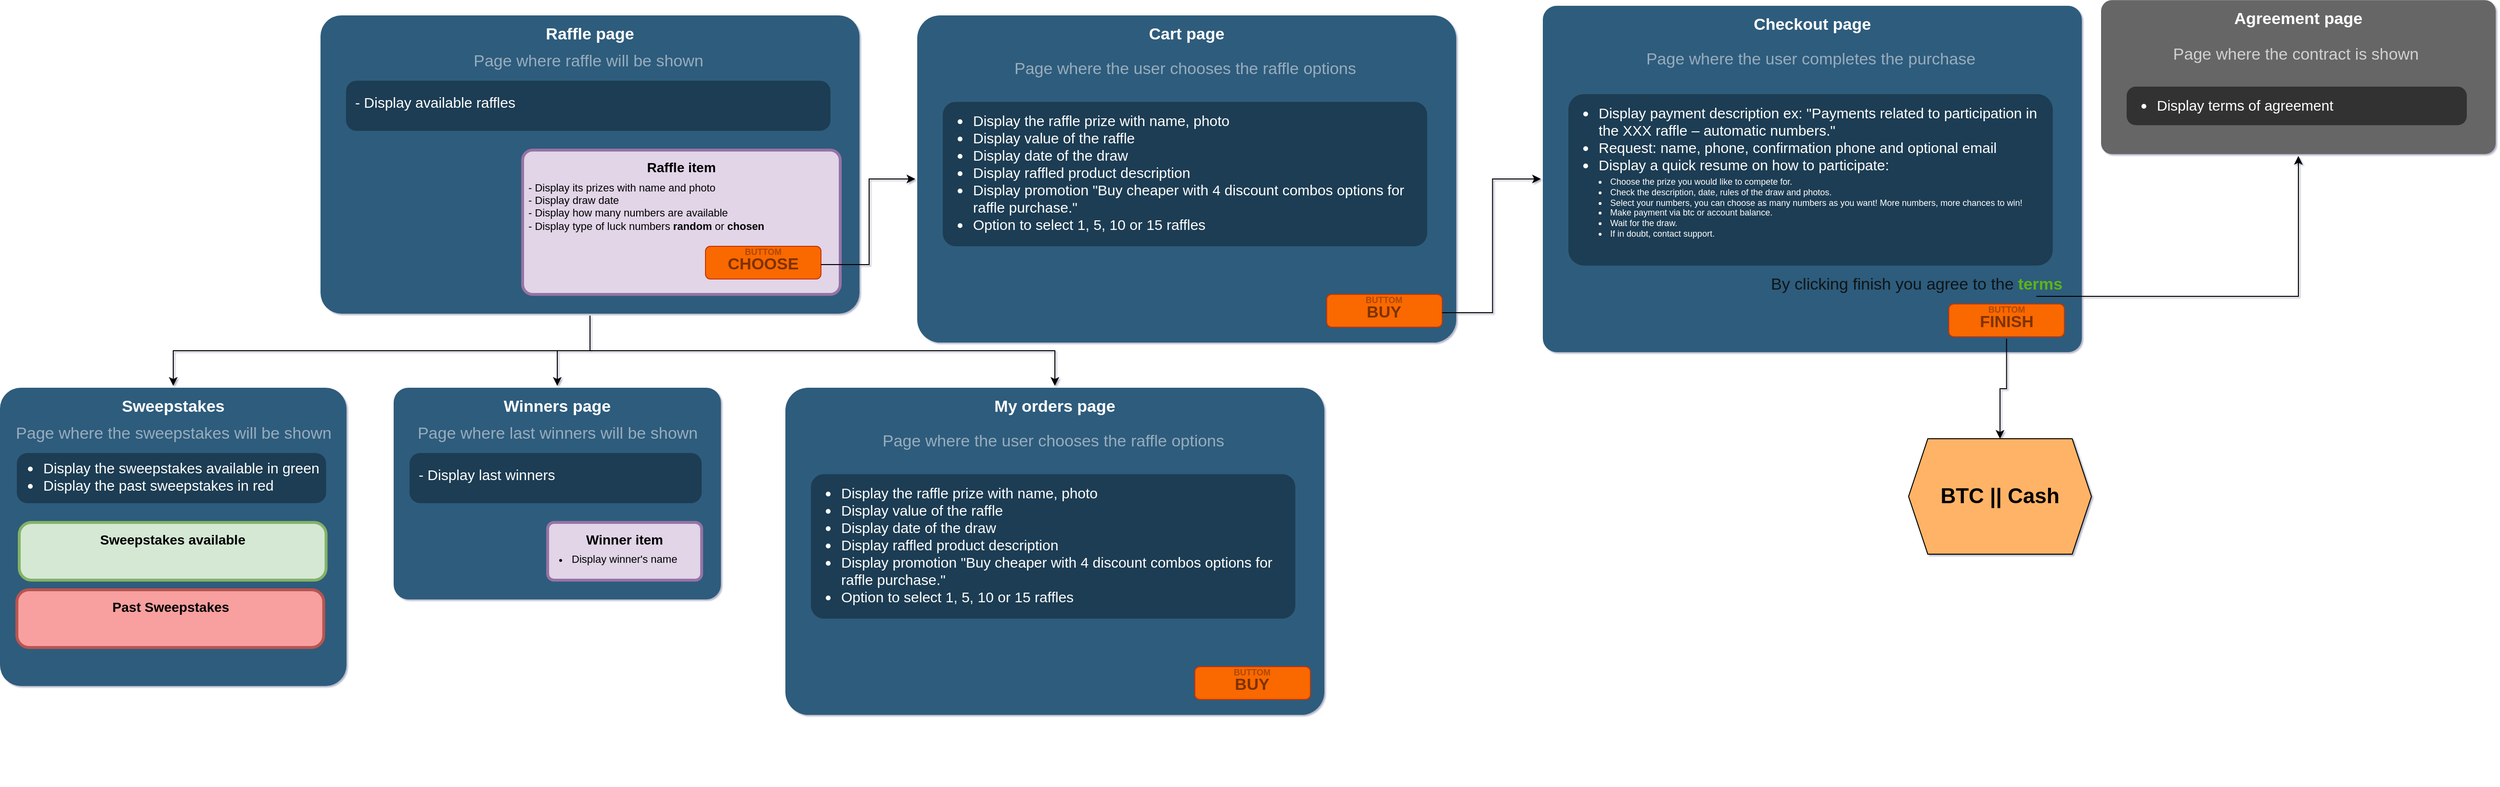 <mxfile version="17.2.4" type="github">
  <diagram id="6a731a19-8d31-9384-78a2-239565b7b9f0" name="Page-1">
    <mxGraphModel dx="2591" dy="2426" grid="0" gridSize="10" guides="1" tooltips="1" connect="1" arrows="1" fold="1" page="1" pageScale="1" pageWidth="1169" pageHeight="827" background="none" math="0" shadow="1">
      <root>
        <mxCell id="0" />
        <mxCell id="1" parent="0" />
        <mxCell id="205Q3Kc9jgg5AD7oj4mv-1809" value="" style="group" parent="1" vertex="1" connectable="0">
          <mxGeometry x="-280" y="-1610" width="560" height="310" as="geometry" />
        </mxCell>
        <mxCell id="1749" value="&lt;font style=&quot;font-size: 17px&quot;&gt;Raffle page&lt;br&gt;&lt;br&gt;&lt;/font&gt;" style="rounded=1;whiteSpace=wrap;html=1;shadow=0;labelBackgroundColor=none;strokeColor=none;strokeWidth=3;fillColor=#2F5B7C;fontFamily=Helvetica;fontSize=16;fontColor=#FFFFFF;align=center;fontStyle=1;spacing=5;arcSize=7;perimeterSpacing=2;verticalAlign=top;" parent="205Q3Kc9jgg5AD7oj4mv-1809" vertex="1">
          <mxGeometry width="560" height="310" as="geometry" />
        </mxCell>
        <mxCell id="205Q3Kc9jgg5AD7oj4mv-1792" value="&lt;span style=&quot;font-size: 17px&quot;&gt;Page where raffle will be shown&lt;/span&gt;" style="rounded=1;whiteSpace=wrap;html=1;shadow=0;labelBackgroundColor=none;strokeColor=none;strokeWidth=3;fillColor=none;fontFamily=Helvetica;fontSize=16;fontColor=#FFFFFF;align=center;fontStyle=0;spacing=5;arcSize=7;perimeterSpacing=2;verticalAlign=top;textOpacity=50;" parent="205Q3Kc9jgg5AD7oj4mv-1809" vertex="1">
          <mxGeometry x="10.909" y="27.556" width="534.545" height="57.035" as="geometry" />
        </mxCell>
        <mxCell id="205Q3Kc9jgg5AD7oj4mv-1793" value="&lt;font style=&quot;font-size: 15px ; line-height: 1.2&quot;&gt;- Display available raffles&lt;br style=&quot;font-size: 15px&quot;&gt;&lt;/font&gt;" style="rounded=1;whiteSpace=wrap;html=1;shadow=0;labelBackgroundColor=none;strokeColor=none;strokeWidth=3;fillColor=#1F3C52;fontFamily=Helvetica;fontSize=15;fontColor=#FFFFFF;align=left;fontStyle=0;spacing=9;arcSize=21;perimeterSpacing=2;verticalAlign=top;" parent="205Q3Kc9jgg5AD7oj4mv-1809" vertex="1">
          <mxGeometry x="26.55" y="67.93" width="503.27" height="52.07" as="geometry" />
        </mxCell>
        <mxCell id="205Q3Kc9jgg5AD7oj4mv-1808" value="" style="group" parent="205Q3Kc9jgg5AD7oj4mv-1809" vertex="1" connectable="0">
          <mxGeometry x="210" y="140" width="330" height="150" as="geometry" />
        </mxCell>
        <mxCell id="205Q3Kc9jgg5AD7oj4mv-1803" value="Raffle item" style="rounded=1;whiteSpace=wrap;html=1;shadow=0;labelBackgroundColor=none;strokeColor=#9673a6;strokeWidth=3;fillColor=#e1d5e7;fontFamily=Helvetica;fontSize=14;align=center;spacing=5;fontStyle=1;arcSize=7;perimeterSpacing=2;verticalAlign=top;" parent="205Q3Kc9jgg5AD7oj4mv-1808" vertex="1">
          <mxGeometry width="330" height="150" as="geometry" />
        </mxCell>
        <mxCell id="205Q3Kc9jgg5AD7oj4mv-1804" value="&lt;span style=&quot;font-size: 11px ; font-weight: 400&quot;&gt;- Display its prizes&amp;nbsp;with name and photo&lt;/span&gt;&lt;br style=&quot;font-size: 11px ; font-weight: 400&quot;&gt;&lt;span style=&quot;font-size: 11px ; font-weight: 400&quot;&gt;- Display draw date&lt;/span&gt;&lt;br style=&quot;font-size: 11px ; font-weight: 400&quot;&gt;&lt;span style=&quot;font-size: 11px ; font-weight: 400&quot;&gt;- Display how many numbers are available&lt;/span&gt;&lt;br style=&quot;font-size: 11px ; font-weight: 400&quot;&gt;&lt;span style=&quot;font-size: 11px ; font-weight: 400&quot;&gt;- Display type of luck numbers&amp;nbsp;&lt;/span&gt;&lt;b style=&quot;font-size: 11px&quot;&gt;random&lt;/b&gt;&lt;span style=&quot;font-size: 11px ; font-weight: 400&quot;&gt;&amp;nbsp;or&amp;nbsp;&lt;/span&gt;&lt;b style=&quot;font-size: 11px&quot;&gt;chosen&lt;/b&gt;" style="rounded=1;whiteSpace=wrap;html=1;shadow=0;labelBackgroundColor=none;strokeColor=none;strokeWidth=3;fillColor=none;fontFamily=Helvetica;fontSize=11;fontColor=#000000;align=left;spacing=6;fontStyle=1;arcSize=7;perimeterSpacing=2;verticalAlign=top;" parent="205Q3Kc9jgg5AD7oj4mv-1808" vertex="1">
          <mxGeometry y="22" width="330" height="102" as="geometry" />
        </mxCell>
        <mxCell id="205Q3Kc9jgg5AD7oj4mv-1807" value="" style="group" parent="205Q3Kc9jgg5AD7oj4mv-1808" vertex="1" connectable="0">
          <mxGeometry x="190.0" y="100" width="120" height="36" as="geometry" />
        </mxCell>
        <mxCell id="205Q3Kc9jgg5AD7oj4mv-1805" value="BUTTOM" style="rounded=1;whiteSpace=wrap;html=1;labelBackgroundColor=none;fontSize=9;fontColor=#000000;strokeColor=#C73500;fillColor=#fa6800;verticalAlign=top;spacing=-4;fontStyle=1;textOpacity=30;" parent="205Q3Kc9jgg5AD7oj4mv-1807" vertex="1">
          <mxGeometry width="120" height="34" as="geometry" />
        </mxCell>
        <mxCell id="205Q3Kc9jgg5AD7oj4mv-1806" value="CHOOSE" style="rounded=1;whiteSpace=wrap;html=1;labelBackgroundColor=none;fontSize=17;fontColor=#000000;strokeColor=none;fillColor=none;verticalAlign=middle;spacing=0;fontStyle=1;textOpacity=50;" parent="205Q3Kc9jgg5AD7oj4mv-1807" vertex="1">
          <mxGeometry y="2" width="120" height="34" as="geometry" />
        </mxCell>
        <mxCell id="205Q3Kc9jgg5AD7oj4mv-1810" value="" style="group" parent="1" vertex="1" connectable="0">
          <mxGeometry x="340" y="-1610" width="560" height="410" as="geometry" />
        </mxCell>
        <mxCell id="205Q3Kc9jgg5AD7oj4mv-1811" value="&lt;font style=&quot;font-size: 17px&quot;&gt;Cart page&lt;br&gt;&lt;/font&gt;" style="rounded=1;whiteSpace=wrap;html=1;shadow=0;labelBackgroundColor=none;strokeColor=none;strokeWidth=3;fillColor=#2F5B7C;fontFamily=Helvetica;fontSize=16;fontColor=#FFFFFF;align=center;fontStyle=1;spacing=5;arcSize=7;perimeterSpacing=2;verticalAlign=top;" parent="205Q3Kc9jgg5AD7oj4mv-1810" vertex="1">
          <mxGeometry width="560" height="340" as="geometry" />
        </mxCell>
        <mxCell id="205Q3Kc9jgg5AD7oj4mv-1812" value="&lt;span style=&quot;font-size: 17px&quot;&gt;Page where the user chooses the raffle options&lt;/span&gt;" style="rounded=1;whiteSpace=wrap;html=1;shadow=0;labelBackgroundColor=none;strokeColor=none;strokeWidth=3;fillColor=none;fontFamily=Helvetica;fontSize=16;fontColor=#FFFFFF;align=center;fontStyle=0;spacing=5;arcSize=7;perimeterSpacing=2;verticalAlign=top;textOpacity=50;" parent="205Q3Kc9jgg5AD7oj4mv-1810" vertex="1">
          <mxGeometry x="10.909" y="36.445" width="534.545" height="75.434" as="geometry" />
        </mxCell>
        <mxCell id="205Q3Kc9jgg5AD7oj4mv-1813" value="&lt;ul&gt;&lt;li&gt;&lt;font style=&quot;font-size: 15px ; line-height: 1.2&quot;&gt;Display the raffle prize with name, photo&lt;/font&gt;&lt;/li&gt;&lt;li&gt;&lt;font style=&quot;font-size: 15px ; line-height: 1.2&quot;&gt;Display value of the raffle&lt;/font&gt;&lt;/li&gt;&lt;li&gt;&lt;font style=&quot;font-size: 15px ; line-height: 1.2&quot;&gt;Display date of the draw&lt;/font&gt;&lt;/li&gt;&lt;li&gt;&lt;font style=&quot;font-size: 15px ; line-height: 1.2&quot;&gt;Display raffled product description&lt;/font&gt;&lt;/li&gt;&lt;li&gt;&lt;font style=&quot;font-size: 15px ; line-height: 1.2&quot;&gt;Display promotion &quot;Buy cheaper with 4 discount combos options for raffle purchase.&quot;&lt;/font&gt;&lt;/li&gt;&lt;li&gt;&lt;font style=&quot;font-size: 15px ; line-height: 1.2&quot;&gt;Option to select 1, 5, 10 or 15 raffles&lt;/font&gt;&lt;/li&gt;&lt;/ul&gt;" style="rounded=1;whiteSpace=wrap;html=1;shadow=0;labelBackgroundColor=none;strokeColor=none;strokeWidth=3;fillColor=#1F3C52;fontFamily=Helvetica;fontSize=15;fontColor=#FFFFFF;align=left;fontStyle=0;spacing=-9;arcSize=9;perimeterSpacing=2;verticalAlign=top;" parent="205Q3Kc9jgg5AD7oj4mv-1810" vertex="1">
          <mxGeometry x="26.55" y="89.84" width="503.27" height="150.16" as="geometry" />
        </mxCell>
        <mxCell id="205Q3Kc9jgg5AD7oj4mv-1826" value="" style="group" parent="205Q3Kc9jgg5AD7oj4mv-1810" vertex="1" connectable="0">
          <mxGeometry x="425.45" y="290" width="120" height="36" as="geometry" />
        </mxCell>
        <mxCell id="205Q3Kc9jgg5AD7oj4mv-1827" value="BUTTOM" style="rounded=1;whiteSpace=wrap;html=1;labelBackgroundColor=none;fontSize=9;fontColor=#000000;strokeColor=#C73500;fillColor=#fa6800;verticalAlign=top;spacing=-4;fontStyle=1;textOpacity=30;" parent="205Q3Kc9jgg5AD7oj4mv-1826" vertex="1">
          <mxGeometry width="120" height="34" as="geometry" />
        </mxCell>
        <mxCell id="205Q3Kc9jgg5AD7oj4mv-1828" value="BUY" style="rounded=1;whiteSpace=wrap;html=1;labelBackgroundColor=none;fontSize=17;fontColor=#000000;strokeColor=none;fillColor=none;verticalAlign=middle;spacing=0;fontStyle=1;textOpacity=50;" parent="205Q3Kc9jgg5AD7oj4mv-1826" vertex="1">
          <mxGeometry y="2" width="120" height="34" as="geometry" />
        </mxCell>
        <mxCell id="MgWAyxcwD4eq4RJQkwBH-1768" style="edgeStyle=orthogonalEdgeStyle;rounded=0;orthogonalLoop=1;jettySize=auto;html=1;" parent="1" source="205Q3Kc9jgg5AD7oj4mv-1828" target="MgWAyxcwD4eq4RJQkwBH-1761" edge="1">
          <mxGeometry relative="1" as="geometry" />
        </mxCell>
        <mxCell id="MgWAyxcwD4eq4RJQkwBH-1769" style="edgeStyle=orthogonalEdgeStyle;rounded=0;orthogonalLoop=1;jettySize=auto;html=1;" parent="1" source="205Q3Kc9jgg5AD7oj4mv-1806" target="205Q3Kc9jgg5AD7oj4mv-1811" edge="1">
          <mxGeometry relative="1" as="geometry" />
        </mxCell>
        <mxCell id="MgWAyxcwD4eq4RJQkwBH-1761" value="&lt;font style=&quot;font-size: 17px&quot;&gt;Checkout page&lt;br&gt;&lt;/font&gt;" style="rounded=1;whiteSpace=wrap;html=1;shadow=0;labelBackgroundColor=none;strokeColor=none;strokeWidth=3;fillColor=#2F5B7C;fontFamily=Helvetica;fontSize=16;fontColor=#FFFFFF;align=center;fontStyle=1;spacing=5;arcSize=4;perimeterSpacing=2;verticalAlign=top;" parent="1" vertex="1">
          <mxGeometry x="990" y="-1620" width="560" height="360" as="geometry" />
        </mxCell>
        <mxCell id="MgWAyxcwD4eq4RJQkwBH-1762" value="&lt;span style=&quot;font-size: 17px&quot;&gt;Page where the user completes the purchase&lt;/span&gt;" style="rounded=1;whiteSpace=wrap;html=1;shadow=0;labelBackgroundColor=none;strokeColor=none;strokeWidth=3;fillColor=none;fontFamily=Helvetica;fontSize=16;fontColor=#FFFFFF;align=center;fontStyle=0;spacing=5;arcSize=7;perimeterSpacing=2;verticalAlign=top;textOpacity=50;" parent="1" vertex="1">
          <mxGeometry x="1000.909" y="-1583.555" width="534.545" height="75.434" as="geometry" />
        </mxCell>
        <mxCell id="MgWAyxcwD4eq4RJQkwBH-1763" value="&lt;ul&gt;&lt;li&gt;&lt;font style=&quot;font-size: 15px ; line-height: 1.2&quot;&gt;Display payment description ex: &quot;P&lt;/font&gt;ayments related to participation in&amp;nbsp; the XXX raffle – automatic numbers.&quot;&lt;/li&gt;&lt;li&gt;Request: name, phone, confirmation phone and optional email&lt;br&gt;&lt;/li&gt;&lt;li&gt;Display a quick resume on how to participate:&lt;/li&gt;&lt;/ul&gt;" style="rounded=1;whiteSpace=wrap;html=1;shadow=0;labelBackgroundColor=none;strokeColor=none;strokeWidth=3;fillColor=#1F3C52;fontFamily=Helvetica;fontSize=15;fontColor=#FFFFFF;align=left;fontStyle=0;spacing=-9;arcSize=9;perimeterSpacing=2;verticalAlign=top;" parent="1" vertex="1">
          <mxGeometry x="1016.55" y="-1528.16" width="503.27" height="178.16" as="geometry" />
        </mxCell>
        <mxCell id="MgWAyxcwD4eq4RJQkwBH-1764" value="" style="group" parent="1" vertex="1" connectable="0">
          <mxGeometry x="1411.82" y="-1310" width="120" height="36" as="geometry" />
        </mxCell>
        <mxCell id="MgWAyxcwD4eq4RJQkwBH-1765" value="BUTTOM" style="rounded=1;whiteSpace=wrap;html=1;labelBackgroundColor=none;fontSize=9;fontColor=#000000;strokeColor=#C73500;fillColor=#fa6800;verticalAlign=top;spacing=-4;fontStyle=1;textOpacity=30;" parent="MgWAyxcwD4eq4RJQkwBH-1764" vertex="1">
          <mxGeometry width="120" height="34" as="geometry" />
        </mxCell>
        <mxCell id="MgWAyxcwD4eq4RJQkwBH-1766" value="FINISH" style="rounded=1;whiteSpace=wrap;html=1;labelBackgroundColor=none;fontSize=17;fontColor=#000000;strokeColor=none;fillColor=none;verticalAlign=middle;spacing=0;fontStyle=1;textOpacity=50;" parent="MgWAyxcwD4eq4RJQkwBH-1764" vertex="1">
          <mxGeometry y="2" width="120" height="34" as="geometry" />
        </mxCell>
        <mxCell id="-F6HOGVGPBD2OSw9Kc0U-1760" value="&lt;span style=&quot;font-size: 17px&quot;&gt;By clicking finish you agree to the&lt;/span&gt;" style="rounded=1;whiteSpace=wrap;html=1;shadow=0;labelBackgroundColor=none;strokeColor=none;strokeWidth=3;fillColor=none;fontFamily=Helvetica;fontSize=16;fontColor=#000000;align=left;fontStyle=0;spacing=5;arcSize=7;perimeterSpacing=2;verticalAlign=top;textOpacity=80;" parent="1" vertex="1">
          <mxGeometry x="1221.91" y="-1350" width="269.09" height="40" as="geometry" />
        </mxCell>
        <mxCell id="-F6HOGVGPBD2OSw9Kc0U-1780" value="&lt;div style=&quot;&quot;&gt;&lt;b style=&quot;color: rgb(102 , 204 , 0) ; font-size: 17px&quot;&gt;terms&lt;/b&gt;&lt;/div&gt;" style="rounded=1;whiteSpace=wrap;html=1;shadow=0;labelBackgroundColor=none;strokeColor=none;strokeWidth=3;fillColor=none;fontFamily=Helvetica;fontSize=16;fontColor=#000000;align=right;fontStyle=0;spacing=5;arcSize=7;perimeterSpacing=2;verticalAlign=top;textOpacity=80;" parent="1" vertex="1">
          <mxGeometry x="1470" y="-1350" width="65.45" height="30" as="geometry" />
        </mxCell>
        <mxCell id="-F6HOGVGPBD2OSw9Kc0U-1783" value="" style="group" parent="1" vertex="1" connectable="0">
          <mxGeometry x="1570" y="-1625.84" width="410" height="160" as="geometry" />
        </mxCell>
        <mxCell id="-F6HOGVGPBD2OSw9Kc0U-1762" value="&lt;font style=&quot;font-size: 17px&quot;&gt;Agreement page&lt;br&gt;&lt;/font&gt;" style="rounded=1;whiteSpace=wrap;html=1;shadow=0;labelBackgroundColor=none;strokeColor=none;strokeWidth=3;fillColor=#666666;fontFamily=Helvetica;fontSize=16;fontColor=#FFFFFF;align=center;fontStyle=1;spacing=5;arcSize=7;perimeterSpacing=2;verticalAlign=top;" parent="-F6HOGVGPBD2OSw9Kc0U-1783" vertex="1">
          <mxGeometry width="410" height="160" as="geometry" />
        </mxCell>
        <mxCell id="-F6HOGVGPBD2OSw9Kc0U-1763" value="&lt;span style=&quot;font-size: 17px&quot;&gt;Page where the contract is shown&lt;/span&gt;" style="rounded=1;whiteSpace=wrap;html=1;shadow=0;labelBackgroundColor=none;strokeColor=none;strokeWidth=3;fillColor=none;fontFamily=Helvetica;fontSize=16;fontColor=#FFFFFF;align=center;fontStyle=0;spacing=5;arcSize=7;perimeterSpacing=2;verticalAlign=top;textOpacity=70;" parent="-F6HOGVGPBD2OSw9Kc0U-1783" vertex="1">
          <mxGeometry x="22.91" y="36.45" width="359.09" height="43.55" as="geometry" />
        </mxCell>
        <mxCell id="-F6HOGVGPBD2OSw9Kc0U-1764" value="&lt;ul&gt;&lt;li&gt;&lt;font style=&quot;font-size: 15px ; line-height: 1.2&quot;&gt;Display terms of agreement&lt;/font&gt;&lt;/li&gt;&lt;/ul&gt;" style="rounded=1;whiteSpace=wrap;html=1;shadow=0;labelBackgroundColor=none;strokeColor=none;strokeWidth=3;fillColor=#333333;fontFamily=Helvetica;fontSize=15;fontColor=#FFFFFF;align=left;fontStyle=0;spacing=-9;arcSize=24;perimeterSpacing=2;verticalAlign=top;" parent="-F6HOGVGPBD2OSw9Kc0U-1783" vertex="1">
          <mxGeometry x="26.55" y="89.84" width="353.45" height="40.16" as="geometry" />
        </mxCell>
        <mxCell id="-F6HOGVGPBD2OSw9Kc0U-1782" style="edgeStyle=orthogonalEdgeStyle;rounded=0;orthogonalLoop=1;jettySize=auto;html=1;exitX=0.5;exitY=1;exitDx=0;exitDy=0;fontColor=#66CC00;" parent="1" source="-F6HOGVGPBD2OSw9Kc0U-1780" target="-F6HOGVGPBD2OSw9Kc0U-1762" edge="1">
          <mxGeometry relative="1" as="geometry" />
        </mxCell>
        <mxCell id="-F6HOGVGPBD2OSw9Kc0U-1785" value="BTC || Cash" style="shape=hexagon;perimeter=hexagonPerimeter2;whiteSpace=wrap;html=1;fixedSize=1;fontColor=#000000;fillColor=#FFB366;fontSize=22;fontStyle=1" parent="1" vertex="1">
          <mxGeometry x="1370" y="-1170" width="190" height="120" as="geometry" />
        </mxCell>
        <mxCell id="1npExvI9YCQs3XlgA4NH-1760" style="edgeStyle=orthogonalEdgeStyle;rounded=0;orthogonalLoop=1;jettySize=auto;html=1;fontSize=22;" edge="1" parent="1" source="MgWAyxcwD4eq4RJQkwBH-1766" target="-F6HOGVGPBD2OSw9Kc0U-1785">
          <mxGeometry relative="1" as="geometry" />
        </mxCell>
        <mxCell id="1npExvI9YCQs3XlgA4NH-1763" value="&lt;ul style=&quot;font-size: 9px;&quot;&gt;&lt;li style=&quot;font-size: 9px;&quot;&gt;&lt;span style=&quot;font-size: 9px;&quot;&gt;Choose the prize you would like to compete for.&lt;/span&gt;&lt;br style=&quot;font-size: 9px;&quot;&gt;&lt;/li&gt;&lt;li style=&quot;font-size: 9px;&quot;&gt;Check the description, date, rules of the draw and photos.&lt;/li&gt;&lt;li style=&quot;font-size: 9px;&quot;&gt;&lt;span style=&quot;font-size: 9px;&quot;&gt;Select your numbers, you can choose as many numbers as you want! More numbers, more chances to win!&lt;/span&gt;&lt;br style=&quot;font-size: 9px;&quot;&gt;&lt;/li&gt;&lt;li style=&quot;font-size: 9px;&quot;&gt;Make payment via btc or account balance.&lt;/li&gt;&lt;li style=&quot;font-size: 9px;&quot;&gt;Wait for the draw.&lt;/li&gt;&lt;li style=&quot;font-size: 9px;&quot;&gt;If in doubt, contact support.&lt;/li&gt;&lt;/ul&gt;" style="rounded=1;whiteSpace=wrap;html=1;shadow=0;labelBackgroundColor=none;strokeColor=none;strokeWidth=3;fillColor=none;fontFamily=Helvetica;fontSize=9;fontColor=#FFFFFF;align=left;fontStyle=0;spacing=-9;arcSize=9;perimeterSpacing=2;verticalAlign=top;" vertex="1" parent="1">
          <mxGeometry x="1028.55" y="-1446.84" width="503.27" height="76.84" as="geometry" />
        </mxCell>
        <mxCell id="1npExvI9YCQs3XlgA4NH-1775" value="" style="group" vertex="1" connectable="0" parent="1">
          <mxGeometry x="-204" y="-1223" width="340" height="220" as="geometry" />
        </mxCell>
        <mxCell id="1npExvI9YCQs3XlgA4NH-1765" value="&lt;font style=&quot;font-size: 17px&quot;&gt;Winners page&lt;br&gt;&lt;br&gt;&lt;/font&gt;" style="rounded=1;whiteSpace=wrap;html=1;shadow=0;labelBackgroundColor=none;strokeColor=none;strokeWidth=3;fillColor=#2F5B7C;fontFamily=Helvetica;fontSize=16;fontColor=#FFFFFF;align=center;fontStyle=1;spacing=5;arcSize=7;perimeterSpacing=2;verticalAlign=top;" vertex="1" parent="1npExvI9YCQs3XlgA4NH-1775">
          <mxGeometry width="340" height="220" as="geometry" />
        </mxCell>
        <mxCell id="1npExvI9YCQs3XlgA4NH-1766" value="&lt;span style=&quot;font-size: 17px&quot;&gt;Page where last winners will be shown&lt;/span&gt;" style="rounded=1;whiteSpace=wrap;html=1;shadow=0;labelBackgroundColor=none;strokeColor=none;strokeWidth=3;fillColor=none;fontFamily=Helvetica;fontSize=16;fontColor=#FFFFFF;align=center;fontStyle=0;spacing=5;arcSize=7;perimeterSpacing=2;verticalAlign=top;textOpacity=50;" vertex="1" parent="1npExvI9YCQs3XlgA4NH-1775">
          <mxGeometry x="0.91" y="27.56" width="339.09" height="57.04" as="geometry" />
        </mxCell>
        <mxCell id="1npExvI9YCQs3XlgA4NH-1767" value="&lt;font style=&quot;font-size: 15px ; line-height: 1.2&quot;&gt;- Display last winners&lt;br style=&quot;font-size: 15px&quot;&gt;&lt;/font&gt;" style="rounded=1;whiteSpace=wrap;html=1;shadow=0;labelBackgroundColor=none;strokeColor=none;strokeWidth=3;fillColor=#1F3C52;fontFamily=Helvetica;fontSize=15;fontColor=#FFFFFF;align=left;fontStyle=0;spacing=9;arcSize=21;perimeterSpacing=2;verticalAlign=top;" vertex="1" parent="1npExvI9YCQs3XlgA4NH-1775">
          <mxGeometry x="16.55" y="67.93" width="303.45" height="52.07" as="geometry" />
        </mxCell>
        <mxCell id="1npExvI9YCQs3XlgA4NH-1768" value="" style="group;spacing=-3;" vertex="1" connectable="0" parent="1npExvI9YCQs3XlgA4NH-1775">
          <mxGeometry x="160" y="140" width="160" height="60" as="geometry" />
        </mxCell>
        <mxCell id="1npExvI9YCQs3XlgA4NH-1769" value="Winner item" style="rounded=1;whiteSpace=wrap;html=1;shadow=0;labelBackgroundColor=none;strokeColor=#9673a6;strokeWidth=3;fillColor=#e1d5e7;fontFamily=Helvetica;fontSize=14;align=center;spacing=5;fontStyle=1;arcSize=11;perimeterSpacing=2;verticalAlign=top;" vertex="1" parent="1npExvI9YCQs3XlgA4NH-1768">
          <mxGeometry width="160" height="60" as="geometry" />
        </mxCell>
        <mxCell id="1npExvI9YCQs3XlgA4NH-1770" value="&lt;ul&gt;&lt;li&gt;&lt;span style=&quot;font-size: 11px ; font-weight: 400&quot;&gt;Display winner&#39;s name&lt;/span&gt;&lt;/li&gt;&lt;/ul&gt;" style="rounded=1;whiteSpace=wrap;html=1;shadow=0;labelBackgroundColor=none;strokeColor=none;strokeWidth=3;fillColor=none;fontFamily=Helvetica;fontSize=11;fontColor=#000000;align=left;spacing=-15;fontStyle=1;arcSize=7;perimeterSpacing=2;verticalAlign=top;" vertex="1" parent="1npExvI9YCQs3XlgA4NH-1768">
          <mxGeometry y="31.345" width="160" height="11.2" as="geometry" />
        </mxCell>
        <mxCell id="1npExvI9YCQs3XlgA4NH-1785" value="" style="group" vertex="1" connectable="0" parent="1">
          <mxGeometry x="-613" y="-1223" width="360" height="310" as="geometry" />
        </mxCell>
        <mxCell id="1npExvI9YCQs3XlgA4NH-1777" value="&lt;font style=&quot;font-size: 17px&quot;&gt;Sweepstakes&lt;br&gt;&lt;/font&gt;" style="rounded=1;whiteSpace=wrap;html=1;shadow=0;labelBackgroundColor=none;strokeColor=none;strokeWidth=3;fillColor=#2F5B7C;fontFamily=Helvetica;fontSize=16;fontColor=#FFFFFF;align=center;fontStyle=1;spacing=5;arcSize=7;perimeterSpacing=2;verticalAlign=top;" vertex="1" parent="1npExvI9YCQs3XlgA4NH-1785">
          <mxGeometry width="360" height="310" as="geometry" />
        </mxCell>
        <mxCell id="1npExvI9YCQs3XlgA4NH-1778" value="&lt;span style=&quot;font-size: 17px&quot;&gt;Page where the sweepstakes will be shown&lt;/span&gt;" style="rounded=1;whiteSpace=wrap;html=1;shadow=0;labelBackgroundColor=none;strokeColor=none;strokeWidth=3;fillColor=none;fontFamily=Helvetica;fontSize=16;fontColor=#FFFFFF;align=center;fontStyle=0;spacing=5;arcSize=7;perimeterSpacing=2;verticalAlign=top;textOpacity=50;" vertex="1" parent="1npExvI9YCQs3XlgA4NH-1785">
          <mxGeometry x="0.964" y="27.56" width="359.036" height="57.04" as="geometry" />
        </mxCell>
        <mxCell id="1npExvI9YCQs3XlgA4NH-1779" value="&lt;ul&gt;&lt;li&gt;&lt;font style=&quot;font-size: 15px ; line-height: 1.2&quot;&gt;Display the sweepstakes available in green&lt;/font&gt;&lt;/li&gt;&lt;li&gt;&lt;font style=&quot;font-size: 15px ; line-height: 1.2&quot;&gt;Display the past sweepstakes in red&lt;/font&gt;&lt;/li&gt;&lt;/ul&gt;" style="rounded=1;whiteSpace=wrap;html=1;shadow=0;labelBackgroundColor=none;strokeColor=none;strokeWidth=3;fillColor=#1F3C52;fontFamily=Helvetica;fontSize=15;fontColor=#FFFFFF;align=left;fontStyle=0;spacing=-13;arcSize=21;perimeterSpacing=2;verticalAlign=top;" vertex="1" parent="1npExvI9YCQs3XlgA4NH-1785">
          <mxGeometry x="17.524" y="67.93" width="321.3" height="52.07" as="geometry" />
        </mxCell>
        <mxCell id="1npExvI9YCQs3XlgA4NH-1784" value="Past Sweepstakes" style="rounded=1;whiteSpace=wrap;html=1;shadow=0;labelBackgroundColor=none;strokeColor=#b85450;strokeWidth=3;fillColor=#F89F9F;fontFamily=Helvetica;fontSize=14;align=center;spacing=5;fontStyle=1;arcSize=21;perimeterSpacing=2;verticalAlign=top;" vertex="1" parent="1npExvI9YCQs3XlgA4NH-1785">
          <mxGeometry x="17.52" y="210" width="318.82" height="60" as="geometry" />
        </mxCell>
        <mxCell id="1npExvI9YCQs3XlgA4NH-1781" value="Sweepstakes available" style="rounded=1;whiteSpace=wrap;html=1;shadow=0;labelBackgroundColor=none;strokeColor=#82b366;strokeWidth=3;fillColor=#d5e8d4;fontFamily=Helvetica;fontSize=14;align=center;spacing=5;fontStyle=1;arcSize=21;perimeterSpacing=2;verticalAlign=top;" vertex="1" parent="1npExvI9YCQs3XlgA4NH-1785">
          <mxGeometry x="20" y="140" width="318.82" height="60" as="geometry" />
        </mxCell>
        <mxCell id="1npExvI9YCQs3XlgA4NH-1786" style="edgeStyle=orthogonalEdgeStyle;rounded=0;orthogonalLoop=1;jettySize=auto;html=1;fontSize=9;" edge="1" parent="1" source="1749" target="1npExvI9YCQs3XlgA4NH-1777">
          <mxGeometry relative="1" as="geometry" />
        </mxCell>
        <mxCell id="1npExvI9YCQs3XlgA4NH-1787" style="edgeStyle=orthogonalEdgeStyle;rounded=0;orthogonalLoop=1;jettySize=auto;html=1;fontSize=9;" edge="1" parent="1" source="1749" target="1npExvI9YCQs3XlgA4NH-1765">
          <mxGeometry relative="1" as="geometry" />
        </mxCell>
        <mxCell id="1npExvI9YCQs3XlgA4NH-1788" value="" style="group" vertex="1" connectable="0" parent="1">
          <mxGeometry x="203" y="-1223" width="560" height="410" as="geometry" />
        </mxCell>
        <mxCell id="1npExvI9YCQs3XlgA4NH-1789" value="&lt;font style=&quot;font-size: 17px&quot;&gt;My orders page&lt;br&gt;&lt;/font&gt;" style="rounded=1;whiteSpace=wrap;html=1;shadow=0;labelBackgroundColor=none;strokeColor=none;strokeWidth=3;fillColor=#2F5B7C;fontFamily=Helvetica;fontSize=16;fontColor=#FFFFFF;align=center;fontStyle=1;spacing=5;arcSize=7;perimeterSpacing=2;verticalAlign=top;" vertex="1" parent="1npExvI9YCQs3XlgA4NH-1788">
          <mxGeometry width="560" height="340" as="geometry" />
        </mxCell>
        <mxCell id="1npExvI9YCQs3XlgA4NH-1790" value="&lt;span style=&quot;font-size: 17px&quot;&gt;Page where the user chooses the raffle options&lt;/span&gt;" style="rounded=1;whiteSpace=wrap;html=1;shadow=0;labelBackgroundColor=none;strokeColor=none;strokeWidth=3;fillColor=none;fontFamily=Helvetica;fontSize=16;fontColor=#FFFFFF;align=center;fontStyle=0;spacing=5;arcSize=7;perimeterSpacing=2;verticalAlign=top;textOpacity=50;" vertex="1" parent="1npExvI9YCQs3XlgA4NH-1788">
          <mxGeometry x="10.909" y="36.445" width="534.545" height="75.434" as="geometry" />
        </mxCell>
        <mxCell id="1npExvI9YCQs3XlgA4NH-1791" value="&lt;ul&gt;&lt;li&gt;&lt;font style=&quot;font-size: 15px ; line-height: 1.2&quot;&gt;Display the raffle prize with name, photo&lt;/font&gt;&lt;/li&gt;&lt;li&gt;&lt;font style=&quot;font-size: 15px ; line-height: 1.2&quot;&gt;Display value of the raffle&lt;/font&gt;&lt;/li&gt;&lt;li&gt;&lt;font style=&quot;font-size: 15px ; line-height: 1.2&quot;&gt;Display date of the draw&lt;/font&gt;&lt;/li&gt;&lt;li&gt;&lt;font style=&quot;font-size: 15px ; line-height: 1.2&quot;&gt;Display raffled product description&lt;/font&gt;&lt;/li&gt;&lt;li&gt;&lt;font style=&quot;font-size: 15px ; line-height: 1.2&quot;&gt;Display promotion &quot;Buy cheaper with 4 discount combos options for raffle purchase.&quot;&lt;/font&gt;&lt;/li&gt;&lt;li&gt;&lt;font style=&quot;font-size: 15px ; line-height: 1.2&quot;&gt;Option to select 1, 5, 10 or 15 raffles&lt;/font&gt;&lt;/li&gt;&lt;/ul&gt;" style="rounded=1;whiteSpace=wrap;html=1;shadow=0;labelBackgroundColor=none;strokeColor=none;strokeWidth=3;fillColor=#1F3C52;fontFamily=Helvetica;fontSize=15;fontColor=#FFFFFF;align=left;fontStyle=0;spacing=-9;arcSize=9;perimeterSpacing=2;verticalAlign=top;" vertex="1" parent="1npExvI9YCQs3XlgA4NH-1788">
          <mxGeometry x="26.55" y="89.84" width="503.27" height="150.16" as="geometry" />
        </mxCell>
        <mxCell id="1npExvI9YCQs3XlgA4NH-1792" value="" style="group" vertex="1" connectable="0" parent="1npExvI9YCQs3XlgA4NH-1788">
          <mxGeometry x="425.45" y="290" width="120" height="36" as="geometry" />
        </mxCell>
        <mxCell id="1npExvI9YCQs3XlgA4NH-1793" value="BUTTOM" style="rounded=1;whiteSpace=wrap;html=1;labelBackgroundColor=none;fontSize=9;fontColor=#000000;strokeColor=#C73500;fillColor=#fa6800;verticalAlign=top;spacing=-4;fontStyle=1;textOpacity=30;" vertex="1" parent="1npExvI9YCQs3XlgA4NH-1792">
          <mxGeometry width="120" height="34" as="geometry" />
        </mxCell>
        <mxCell id="1npExvI9YCQs3XlgA4NH-1794" value="BUY" style="rounded=1;whiteSpace=wrap;html=1;labelBackgroundColor=none;fontSize=17;fontColor=#000000;strokeColor=none;fillColor=none;verticalAlign=middle;spacing=0;fontStyle=1;textOpacity=50;" vertex="1" parent="1npExvI9YCQs3XlgA4NH-1792">
          <mxGeometry y="2" width="120" height="34" as="geometry" />
        </mxCell>
        <mxCell id="1npExvI9YCQs3XlgA4NH-1795" style="edgeStyle=orthogonalEdgeStyle;rounded=0;orthogonalLoop=1;jettySize=auto;html=1;fontSize=9;" edge="1" parent="1" source="1749" target="1npExvI9YCQs3XlgA4NH-1789">
          <mxGeometry relative="1" as="geometry" />
        </mxCell>
      </root>
    </mxGraphModel>
  </diagram>
</mxfile>
